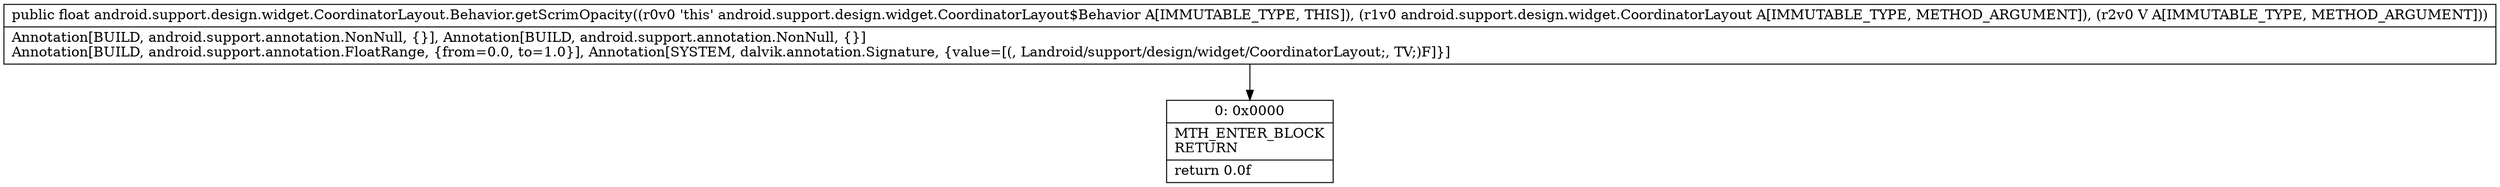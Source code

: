 digraph "CFG forandroid.support.design.widget.CoordinatorLayout.Behavior.getScrimOpacity(Landroid\/support\/design\/widget\/CoordinatorLayout;Landroid\/view\/View;)F" {
Node_0 [shape=record,label="{0\:\ 0x0000|MTH_ENTER_BLOCK\lRETURN\l|return 0.0f\l}"];
MethodNode[shape=record,label="{public float android.support.design.widget.CoordinatorLayout.Behavior.getScrimOpacity((r0v0 'this' android.support.design.widget.CoordinatorLayout$Behavior A[IMMUTABLE_TYPE, THIS]), (r1v0 android.support.design.widget.CoordinatorLayout A[IMMUTABLE_TYPE, METHOD_ARGUMENT]), (r2v0 V A[IMMUTABLE_TYPE, METHOD_ARGUMENT]))  | Annotation[BUILD, android.support.annotation.NonNull, \{\}], Annotation[BUILD, android.support.annotation.NonNull, \{\}]\lAnnotation[BUILD, android.support.annotation.FloatRange, \{from=0.0, to=1.0\}], Annotation[SYSTEM, dalvik.annotation.Signature, \{value=[(, Landroid\/support\/design\/widget\/CoordinatorLayout;, TV;)F]\}]\l}"];
MethodNode -> Node_0;
}

